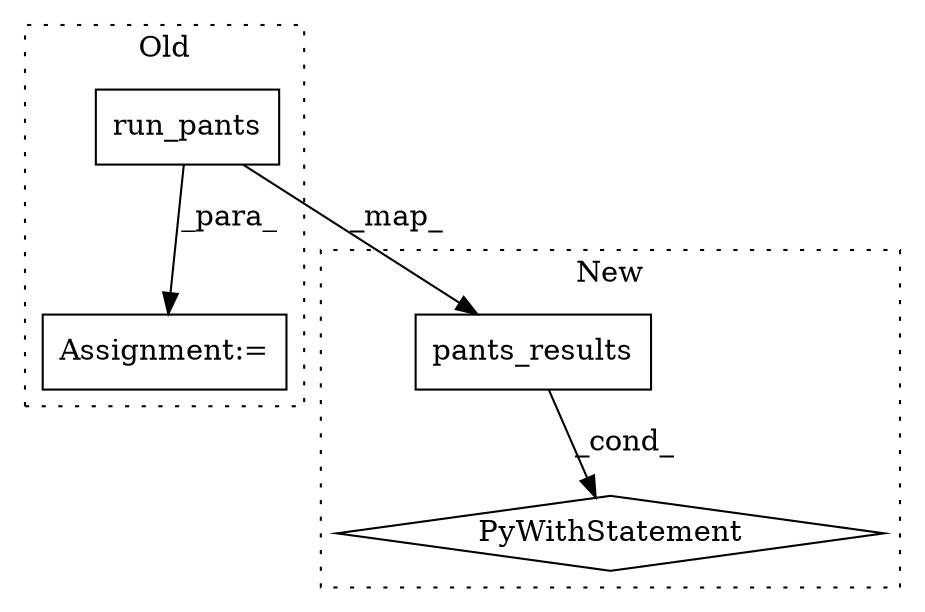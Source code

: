 digraph G {
subgraph cluster0 {
1 [label="run_pants" a="32" s="1576,1686" l="10,1" shape="box"];
4 [label="Assignment:=" a="7" s="1570" l="1" shape="box"];
label = "Old";
style="dotted";
}
subgraph cluster1 {
2 [label="pants_results" a="32" s="1569,1683" l="14,1" shape="box"];
3 [label="PyWithStatement" a="104" s="1554,1684" l="10,2" shape="diamond"];
label = "New";
style="dotted";
}
1 -> 4 [label="_para_"];
1 -> 2 [label="_map_"];
2 -> 3 [label="_cond_"];
}